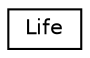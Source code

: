 digraph "Representação gráfica da hiearquia da classe"
{
  edge [fontname="Helvetica",fontsize="10",labelfontname="Helvetica",labelfontsize="10"];
  node [fontname="Helvetica",fontsize="10",shape=record];
  rankdir="LR";
  Node0 [label="Life",height=0.2,width=0.4,color="black", fillcolor="white", style="filled",URL="$df/d57/classLife.html"];
}
